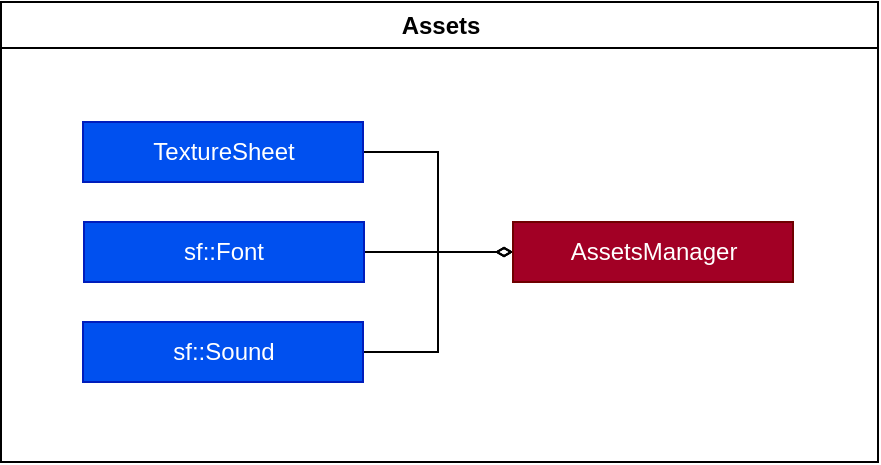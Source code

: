 <mxfile version="21.3.7" type="device">
  <diagram name="Page-1" id="bc7hq1MvycJlzJRAAdbg">
    <mxGraphModel dx="1114" dy="1001" grid="1" gridSize="10" guides="1" tooltips="1" connect="1" arrows="1" fold="1" page="0" pageScale="1" pageWidth="850" pageHeight="1100" math="0" shadow="0">
      <root>
        <mxCell id="0" />
        <mxCell id="1" parent="0" />
        <mxCell id="QkMLtE8Wo1dnLrAa1BhA-1" value="Assets" style="swimlane;whiteSpace=wrap;html=1;" vertex="1" parent="1">
          <mxGeometry x="221.5" y="-110" width="438.5" height="230" as="geometry" />
        </mxCell>
        <mxCell id="QkMLtE8Wo1dnLrAa1BhA-2" style="edgeStyle=orthogonalEdgeStyle;rounded=0;orthogonalLoop=1;jettySize=auto;html=1;exitX=1;exitY=0.5;exitDx=0;exitDy=0;entryX=0;entryY=0.5;entryDx=0;entryDy=0;endArrow=diamondThin;endFill=0;" edge="1" parent="QkMLtE8Wo1dnLrAa1BhA-1" source="QkMLtE8Wo1dnLrAa1BhA-3" target="QkMLtE8Wo1dnLrAa1BhA-8">
          <mxGeometry relative="1" as="geometry">
            <mxPoint x="260.0" y="125.0" as="targetPoint" />
          </mxGeometry>
        </mxCell>
        <mxCell id="QkMLtE8Wo1dnLrAa1BhA-3" value="TextureSheet" style="rounded=0;whiteSpace=wrap;html=1;fillColor=#0050ef;fontColor=#ffffff;strokeColor=#001DBC;" vertex="1" parent="QkMLtE8Wo1dnLrAa1BhA-1">
          <mxGeometry x="41" y="60" width="140" height="30" as="geometry" />
        </mxCell>
        <mxCell id="QkMLtE8Wo1dnLrAa1BhA-4" style="edgeStyle=orthogonalEdgeStyle;rounded=0;orthogonalLoop=1;jettySize=auto;html=1;exitX=1;exitY=0.5;exitDx=0;exitDy=0;entryX=0;entryY=0.5;entryDx=0;entryDy=0;endArrow=diamondThin;endFill=0;" edge="1" parent="QkMLtE8Wo1dnLrAa1BhA-1" source="QkMLtE8Wo1dnLrAa1BhA-5" target="QkMLtE8Wo1dnLrAa1BhA-8">
          <mxGeometry relative="1" as="geometry">
            <mxPoint x="260.0" y="125.0" as="targetPoint" />
          </mxGeometry>
        </mxCell>
        <mxCell id="QkMLtE8Wo1dnLrAa1BhA-5" value="sf::Font" style="rounded=0;whiteSpace=wrap;html=1;fillColor=#0050ef;fontColor=#ffffff;strokeColor=#001DBC;" vertex="1" parent="QkMLtE8Wo1dnLrAa1BhA-1">
          <mxGeometry x="41.5" y="110" width="140" height="30" as="geometry" />
        </mxCell>
        <mxCell id="QkMLtE8Wo1dnLrAa1BhA-6" style="edgeStyle=orthogonalEdgeStyle;rounded=0;orthogonalLoop=1;jettySize=auto;html=1;exitX=1;exitY=0.5;exitDx=0;exitDy=0;entryX=0;entryY=0.5;entryDx=0;entryDy=0;endArrow=diamondThin;endFill=0;" edge="1" parent="QkMLtE8Wo1dnLrAa1BhA-1" source="QkMLtE8Wo1dnLrAa1BhA-7" target="QkMLtE8Wo1dnLrAa1BhA-8">
          <mxGeometry relative="1" as="geometry" />
        </mxCell>
        <mxCell id="QkMLtE8Wo1dnLrAa1BhA-7" value="sf::Sound" style="rounded=0;whiteSpace=wrap;html=1;fillColor=#0050ef;fontColor=#ffffff;strokeColor=#001DBC;" vertex="1" parent="QkMLtE8Wo1dnLrAa1BhA-1">
          <mxGeometry x="41" y="160" width="140" height="30" as="geometry" />
        </mxCell>
        <mxCell id="QkMLtE8Wo1dnLrAa1BhA-8" value="AssetsManager" style="rounded=0;whiteSpace=wrap;html=1;fillColor=#a20025;fontColor=#ffffff;strokeColor=#6F0000;" vertex="1" parent="QkMLtE8Wo1dnLrAa1BhA-1">
          <mxGeometry x="256" y="110" width="140" height="30" as="geometry" />
        </mxCell>
      </root>
    </mxGraphModel>
  </diagram>
</mxfile>
